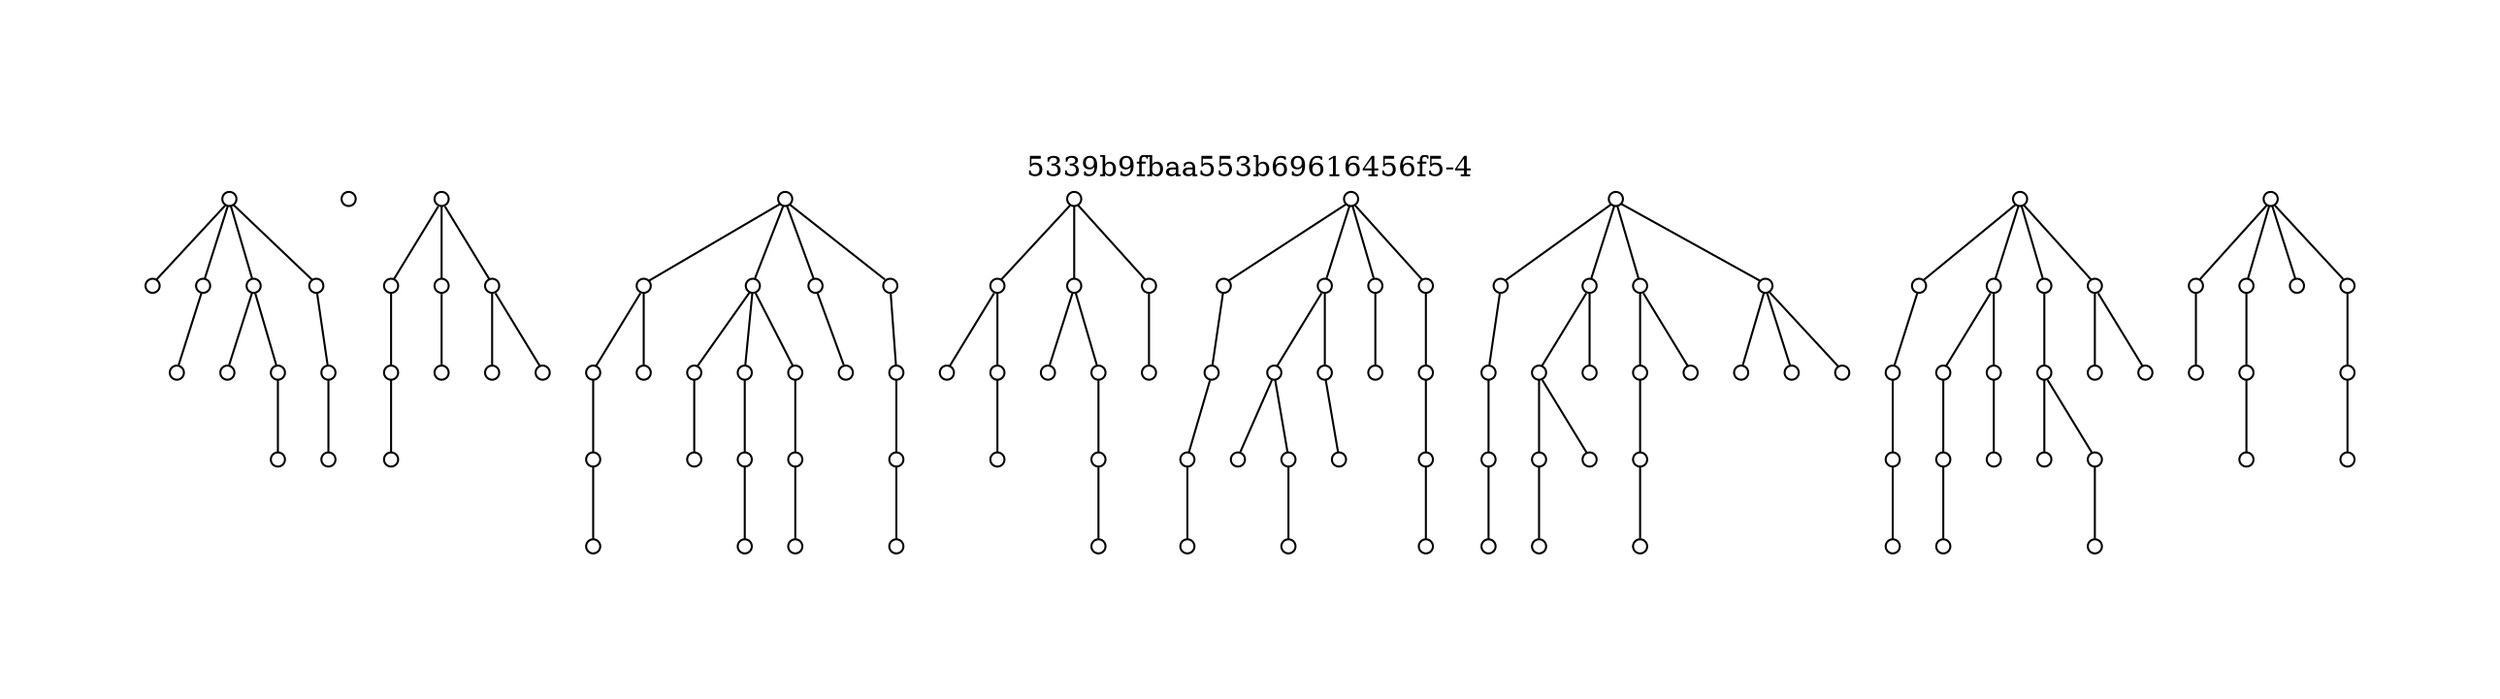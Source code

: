strict graph "5339b9fbaa553b69616456f5-4" {
labelloc=t;
ratio=auto;
pad="1.0";
label="5339b9fbaa553b69616456f5-4";
node [fixedsize=true, width="0.1", shape=circle, height="0.1", label=""];
0;
1;
2;
3;
4;
12;
15;
16;
20;
68;
83;
209;
341;
343;
344;
345;
353;
354;
359;
361;
391;
682;
683;
684;
685;
686;
687;
688;
692;
693;
694;
695;
699;
703;
724;
728;
732;
753;
768;
870;
884;
968;
1023;
1024;
1026;
1027;
1030;
1031;
1038;
1039;
1041;
1057;
1089;
1289;
1364;
1365;
1366;
1367;
1368;
1369;
1373;
1376;
1379;
1382;
1386;
1402;
1404;
1416;
1437;
1453;
1526;
1659;
1705;
1706;
1707;
1708;
1709;
1710;
1716;
1717;
1718;
1721;
1722;
1723;
1725;
1728;
1750;
1752;
1759;
1801;
1888;
1925;
2046;
2047;
2048;
2049;
2050;
2052;
2055;
2057;
2060;
2064;
2065;
2072;
2083;
2094;
2103;
2105;
2152;
2196;
2285;
2387;
2388;
2389;
2390;
2391;
2394;
2399;
2407;
2439;
2471;
0 -- 1;
0 -- 2;
0 -- 4;
0 -- 3;
3 -- 15;
3 -- 16;
2 -- 12;
20 -- 83;
4 -- 20;
16 -- 68;
341 -- 343;
343 -- 353;
344 -- 354;
341 -- 344;
341 -- 345;
345 -- 359;
345 -- 361;
353 -- 391;
682 -- 685;
682 -- 684;
682 -- 686;
683 -- 687;
682 -- 683;
683 -- 688;
684 -- 692;
692 -- 724;
684 -- 693;
693 -- 728;
684 -- 694;
694 -- 732;
685 -- 695;
699 -- 753;
686 -- 699;
687 -- 703;
728 -- 870;
732 -- 884;
753 -- 968;
703 -- 768;
1023 -- 1024;
1026 -- 1039;
1023 -- 1026;
1027 -- 1041;
1023 -- 1027;
1024 -- 1030;
1024 -- 1031;
1031 -- 1057;
1026 -- 1038;
1039 -- 1089;
1089 -- 1289;
1364 -- 1365;
1364 -- 1368;
1365 -- 1369;
1364 -- 1366;
1364 -- 1367;
1366 -- 1373;
1373 -- 1402;
1373 -- 1404;
1366 -- 1376;
1376 -- 1416;
1367 -- 1379;
1382 -- 1437;
1368 -- 1382;
1369 -- 1386;
1386 -- 1453;
1404 -- 1526;
1437 -- 1659;
1705 -- 1708;
1705 -- 1709;
1705 -- 1706;
1705 -- 1707;
1706 -- 1710;
1707 -- 1717;
1707 -- 1716;
1708 -- 1718;
1708 -- 1721;
1709 -- 1725;
1709 -- 1722;
1709 -- 1723;
1710 -- 1728;
1716 -- 1750;
1716 -- 1752;
1718 -- 1759;
1728 -- 1801;
1750 -- 1888;
1759 -- 1925;
2046 -- 2050;
2046 -- 2049;
2046 -- 2048;
2046 -- 2047;
2048 -- 2055;
2048 -- 2057;
2047 -- 2052;
2055 -- 2083;
2060 -- 2103;
2049 -- 2060;
2050 -- 2064;
2050 -- 2065;
2052 -- 2072;
2057 -- 2094;
2060 -- 2105;
2105 -- 2285;
2072 -- 2152;
2083 -- 2196;
2387 -- 2389;
2387 -- 2388;
2387 -- 2390;
2391 -- 2407;
2387 -- 2391;
2388 -- 2394;
2389 -- 2399;
2399 -- 2439;
2407 -- 2471;
}
